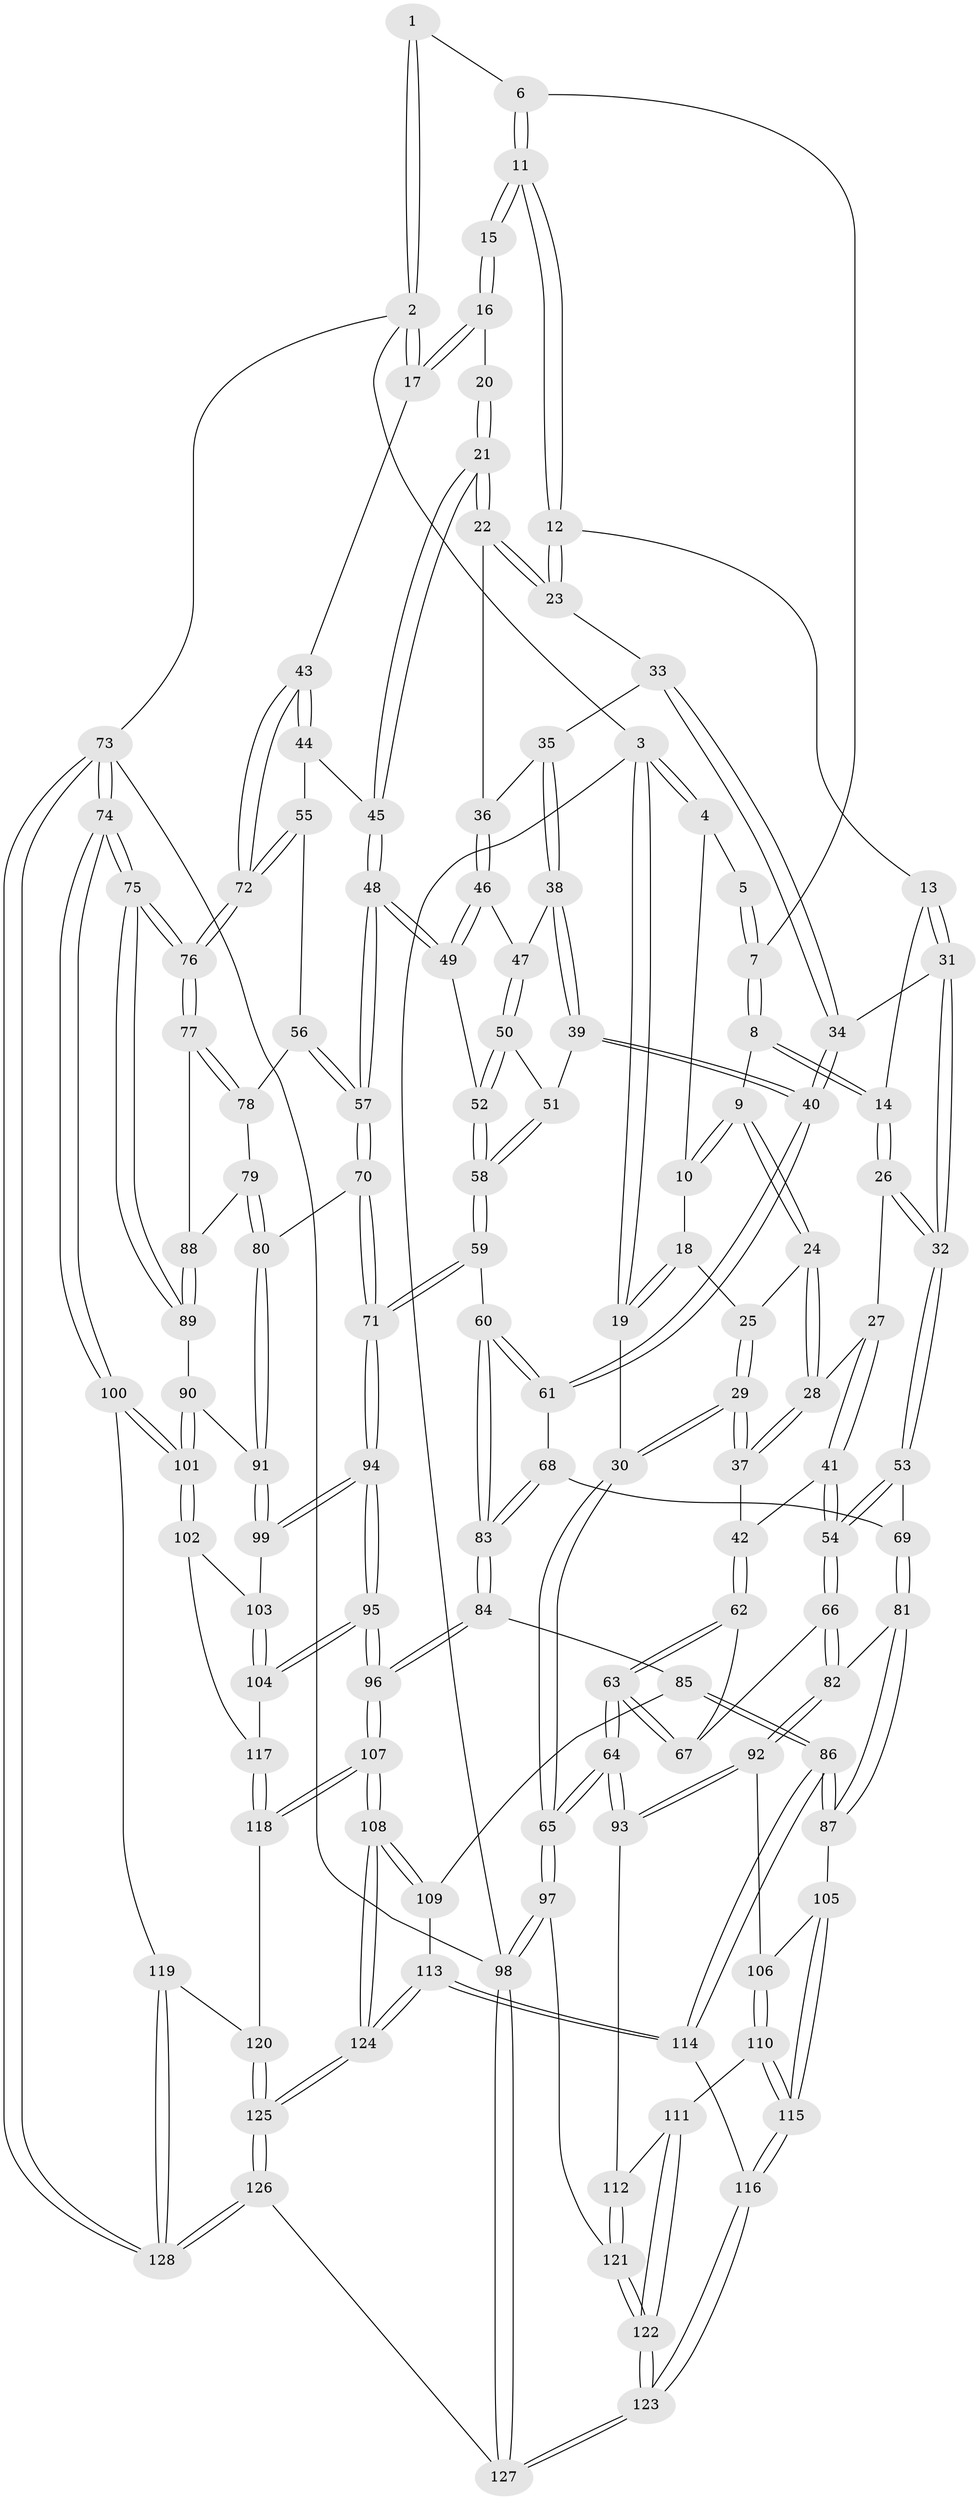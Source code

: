 // coarse degree distribution, {4: 0.45, 6: 0.1, 3: 0.075, 5: 0.375}
// Generated by graph-tools (version 1.1) at 2025/42/03/06/25 10:42:35]
// undirected, 128 vertices, 317 edges
graph export_dot {
graph [start="1"]
  node [color=gray90,style=filled];
  1 [pos="+0.5387880581524148+0"];
  2 [pos="+1+0"];
  3 [pos="+0+0"];
  4 [pos="+0.19198119006533163+0"];
  5 [pos="+0.2130611909708586+0"];
  6 [pos="+0.5585410172403491+0"];
  7 [pos="+0.34410632409175984+0.07441684477867397"];
  8 [pos="+0.36465960996015145+0.1747579207664565"];
  9 [pos="+0.2406046341168525+0.16634252897736249"];
  10 [pos="+0.21288613757025857+0.12971511988089005"];
  11 [pos="+0.5770624183410343+0.11093197604389227"];
  12 [pos="+0.5626341740683358+0.1443492111517551"];
  13 [pos="+0.5078881872887971+0.17561160739195206"];
  14 [pos="+0.3671195766626101+0.17647865848347236"];
  15 [pos="+0.6847346686376148+0.1084892182847093"];
  16 [pos="+1+0"];
  17 [pos="+1+0"];
  18 [pos="+0.07952171734646235+0.15352521361616595"];
  19 [pos="+0+0"];
  20 [pos="+0.7727613708916242+0.17007326994922323"];
  21 [pos="+0.8299889724903565+0.30591878947716306"];
  22 [pos="+0.7781217993416212+0.3029612433797517"];
  23 [pos="+0.6021673517449024+0.2046064505647129"];
  24 [pos="+0.18913338814201822+0.2665700732611654"];
  25 [pos="+0.11912645167360833+0.24799922107249395"];
  26 [pos="+0.31673304408746994+0.3465445320862314"];
  27 [pos="+0.20383663399069954+0.2985035872788616"];
  28 [pos="+0.2020959142683394+0.2962788469011576"];
  29 [pos="+0+0.36984216118247004"];
  30 [pos="+0+0.376128903523082"];
  31 [pos="+0.4597514693637571+0.3867091497019955"];
  32 [pos="+0.3420776110322069+0.39710157105610533"];
  33 [pos="+0.6075687370387918+0.2802369020062552"];
  34 [pos="+0.49316422982247293+0.41171816439565745"];
  35 [pos="+0.621082590645194+0.325752328757911"];
  36 [pos="+0.6888349992447242+0.3575862304780156"];
  37 [pos="+0.029223331623667692+0.390804575601693"];
  38 [pos="+0.5976655769432005+0.38108356806128146"];
  39 [pos="+0.517074103776996+0.4079459968909158"];
  40 [pos="+0.4940427305771912+0.4125943802652732"];
  41 [pos="+0.1564067447743124+0.4299483628443139"];
  42 [pos="+0.08791881233739185+0.42150190132441234"];
  43 [pos="+1+0"];
  44 [pos="+0.8615293017092862+0.3166189100281861"];
  45 [pos="+0.8514335933321778+0.3159420402445247"];
  46 [pos="+0.6790206803842669+0.38828966142474963"];
  47 [pos="+0.6358061066929135+0.40822216312072446"];
  48 [pos="+0.7371938650966467+0.46286167727058"];
  49 [pos="+0.724340602899799+0.4586940672128947"];
  50 [pos="+0.6355043724470838+0.4294577167188396"];
  51 [pos="+0.6273623158445965+0.4468573581371932"];
  52 [pos="+0.7152113990396832+0.46032632567449216"];
  53 [pos="+0.29912473628034125+0.47762086605350124"];
  54 [pos="+0.23871958236541851+0.49778005424455524"];
  55 [pos="+0.9035514867090495+0.4269107091422085"];
  56 [pos="+0.8958171681742841+0.46376755257232233"];
  57 [pos="+0.7518162371755706+0.5047426571152732"];
  58 [pos="+0.6219586937094004+0.5018831623009471"];
  59 [pos="+0.5928889853474103+0.5441508950424327"];
  60 [pos="+0.5429488057220484+0.5518485864024897"];
  61 [pos="+0.5220711781509098+0.5174890719457963"];
  62 [pos="+0.09345597695923326+0.5223033419600889"];
  63 [pos="+0+0.6479418614564848"];
  64 [pos="+0+0.6518157625106696"];
  65 [pos="+0+0.6535821997568926"];
  66 [pos="+0.20469428669624404+0.5530985893887357"];
  67 [pos="+0.19618397465876955+0.5530682433141659"];
  68 [pos="+0.3947761237568715+0.5225745928390414"];
  69 [pos="+0.32849650633502125+0.5131748171384021"];
  70 [pos="+0.7506834312473325+0.5507727907071577"];
  71 [pos="+0.6975241242807695+0.5914693369584139"];
  72 [pos="+1+0.4984391372052164"];
  73 [pos="+1+1"];
  74 [pos="+1+0.828069821136649"];
  75 [pos="+1+0.6862548391321694"];
  76 [pos="+1+0.5817031174113539"];
  77 [pos="+1+0.5646943350336336"];
  78 [pos="+0.8969920749742541+0.4801618936488321"];
  79 [pos="+0.8848835928611896+0.5448272000218807"];
  80 [pos="+0.8473973231316443+0.5882691941732883"];
  81 [pos="+0.38084379644407523+0.6619991729946643"];
  82 [pos="+0.2073664066773142+0.6562674980059287"];
  83 [pos="+0.4983293436578993+0.6547329337589437"];
  84 [pos="+0.49623099710155716+0.6604642480214999"];
  85 [pos="+0.4851374675645444+0.6670694219256368"];
  86 [pos="+0.415155784486634+0.689223234150468"];
  87 [pos="+0.41407742639032297+0.689027397222717"];
  88 [pos="+0.9570921000335081+0.5759145205997326"];
  89 [pos="+0.9338560933755226+0.6543175880265638"];
  90 [pos="+0.9048986562721286+0.6632219825682504"];
  91 [pos="+0.8568426877374729+0.6479668010791693"];
  92 [pos="+0.18408266136987028+0.6917580618412046"];
  93 [pos="+0.13590609624119177+0.7135680961938701"];
  94 [pos="+0.704912813125381+0.7218484905669932"];
  95 [pos="+0.6943698405382874+0.7447239488713082"];
  96 [pos="+0.6794305941200328+0.759523092179797"];
  97 [pos="+0+0.7687311236182669"];
  98 [pos="+0+1"];
  99 [pos="+0.8538949517771723+0.6514093708003479"];
  100 [pos="+1+0.8416117192640117"];
  101 [pos="+0.9486974878548049+0.7783532529330459"];
  102 [pos="+0.8760588810427071+0.7772160673150895"];
  103 [pos="+0.8561249245641663+0.7351092936176927"];
  104 [pos="+0.7456423856653206+0.756363885278062"];
  105 [pos="+0.33758927207827644+0.7544497834573867"];
  106 [pos="+0.20937474089014632+0.7173442936438125"];
  107 [pos="+0.6618790838909774+0.8896216862229719"];
  108 [pos="+0.6429774931308009+0.9378103000067982"];
  109 [pos="+0.5106120111175406+0.7625116849454626"];
  110 [pos="+0.26116316747554863+0.8185777705585585"];
  111 [pos="+0.19573683723411642+0.8316794035347701"];
  112 [pos="+0.1369681534476402+0.7893936573870709"];
  113 [pos="+0.4839220746551473+0.9078476676031367"];
  114 [pos="+0.4372307679384023+0.8756436022866809"];
  115 [pos="+0.2941280859562597+0.8361561734730943"];
  116 [pos="+0.31169259798417553+0.8873293014693615"];
  117 [pos="+0.8487404316144928+0.7993543320080757"];
  118 [pos="+0.841529130330967+0.8446268695097859"];
  119 [pos="+0.9404982433435284+0.907496231755767"];
  120 [pos="+0.9002054050228017+0.9110777102187285"];
  121 [pos="+0.08327974577111986+0.8806025125783871"];
  122 [pos="+0.1680721755969616+1"];
  123 [pos="+0.19451914445725946+1"];
  124 [pos="+0.6167209081743038+1"];
  125 [pos="+0.6301513267460258+1"];
  126 [pos="+0.6248004743664749+1"];
  127 [pos="+0.18610323115791566+1"];
  128 [pos="+0.9304610545606302+1"];
  1 -- 2;
  1 -- 2;
  1 -- 6;
  2 -- 3;
  2 -- 17;
  2 -- 17;
  2 -- 73;
  3 -- 4;
  3 -- 4;
  3 -- 19;
  3 -- 19;
  3 -- 98;
  4 -- 5;
  4 -- 10;
  5 -- 7;
  5 -- 7;
  6 -- 7;
  6 -- 11;
  6 -- 11;
  7 -- 8;
  7 -- 8;
  8 -- 9;
  8 -- 14;
  8 -- 14;
  9 -- 10;
  9 -- 10;
  9 -- 24;
  9 -- 24;
  10 -- 18;
  11 -- 12;
  11 -- 12;
  11 -- 15;
  11 -- 15;
  12 -- 13;
  12 -- 23;
  12 -- 23;
  13 -- 14;
  13 -- 31;
  13 -- 31;
  14 -- 26;
  14 -- 26;
  15 -- 16;
  15 -- 16;
  16 -- 17;
  16 -- 17;
  16 -- 20;
  17 -- 43;
  18 -- 19;
  18 -- 19;
  18 -- 25;
  19 -- 30;
  20 -- 21;
  20 -- 21;
  21 -- 22;
  21 -- 22;
  21 -- 45;
  21 -- 45;
  22 -- 23;
  22 -- 23;
  22 -- 36;
  23 -- 33;
  24 -- 25;
  24 -- 28;
  24 -- 28;
  25 -- 29;
  25 -- 29;
  26 -- 27;
  26 -- 32;
  26 -- 32;
  27 -- 28;
  27 -- 41;
  27 -- 41;
  28 -- 37;
  28 -- 37;
  29 -- 30;
  29 -- 30;
  29 -- 37;
  29 -- 37;
  30 -- 65;
  30 -- 65;
  31 -- 32;
  31 -- 32;
  31 -- 34;
  32 -- 53;
  32 -- 53;
  33 -- 34;
  33 -- 34;
  33 -- 35;
  34 -- 40;
  34 -- 40;
  35 -- 36;
  35 -- 38;
  35 -- 38;
  36 -- 46;
  36 -- 46;
  37 -- 42;
  38 -- 39;
  38 -- 39;
  38 -- 47;
  39 -- 40;
  39 -- 40;
  39 -- 51;
  40 -- 61;
  40 -- 61;
  41 -- 42;
  41 -- 54;
  41 -- 54;
  42 -- 62;
  42 -- 62;
  43 -- 44;
  43 -- 44;
  43 -- 72;
  43 -- 72;
  44 -- 45;
  44 -- 55;
  45 -- 48;
  45 -- 48;
  46 -- 47;
  46 -- 49;
  46 -- 49;
  47 -- 50;
  47 -- 50;
  48 -- 49;
  48 -- 49;
  48 -- 57;
  48 -- 57;
  49 -- 52;
  50 -- 51;
  50 -- 52;
  50 -- 52;
  51 -- 58;
  51 -- 58;
  52 -- 58;
  52 -- 58;
  53 -- 54;
  53 -- 54;
  53 -- 69;
  54 -- 66;
  54 -- 66;
  55 -- 56;
  55 -- 72;
  55 -- 72;
  56 -- 57;
  56 -- 57;
  56 -- 78;
  57 -- 70;
  57 -- 70;
  58 -- 59;
  58 -- 59;
  59 -- 60;
  59 -- 71;
  59 -- 71;
  60 -- 61;
  60 -- 61;
  60 -- 83;
  60 -- 83;
  61 -- 68;
  62 -- 63;
  62 -- 63;
  62 -- 67;
  63 -- 64;
  63 -- 64;
  63 -- 67;
  63 -- 67;
  64 -- 65;
  64 -- 65;
  64 -- 93;
  64 -- 93;
  65 -- 97;
  65 -- 97;
  66 -- 67;
  66 -- 82;
  66 -- 82;
  68 -- 69;
  68 -- 83;
  68 -- 83;
  69 -- 81;
  69 -- 81;
  70 -- 71;
  70 -- 71;
  70 -- 80;
  71 -- 94;
  71 -- 94;
  72 -- 76;
  72 -- 76;
  73 -- 74;
  73 -- 74;
  73 -- 128;
  73 -- 128;
  73 -- 98;
  74 -- 75;
  74 -- 75;
  74 -- 100;
  74 -- 100;
  75 -- 76;
  75 -- 76;
  75 -- 89;
  75 -- 89;
  76 -- 77;
  76 -- 77;
  77 -- 78;
  77 -- 78;
  77 -- 88;
  78 -- 79;
  79 -- 80;
  79 -- 80;
  79 -- 88;
  80 -- 91;
  80 -- 91;
  81 -- 82;
  81 -- 87;
  81 -- 87;
  82 -- 92;
  82 -- 92;
  83 -- 84;
  83 -- 84;
  84 -- 85;
  84 -- 96;
  84 -- 96;
  85 -- 86;
  85 -- 86;
  85 -- 109;
  86 -- 87;
  86 -- 87;
  86 -- 114;
  86 -- 114;
  87 -- 105;
  88 -- 89;
  88 -- 89;
  89 -- 90;
  90 -- 91;
  90 -- 101;
  90 -- 101;
  91 -- 99;
  91 -- 99;
  92 -- 93;
  92 -- 93;
  92 -- 106;
  93 -- 112;
  94 -- 95;
  94 -- 95;
  94 -- 99;
  94 -- 99;
  95 -- 96;
  95 -- 96;
  95 -- 104;
  95 -- 104;
  96 -- 107;
  96 -- 107;
  97 -- 98;
  97 -- 98;
  97 -- 121;
  98 -- 127;
  98 -- 127;
  99 -- 103;
  100 -- 101;
  100 -- 101;
  100 -- 119;
  101 -- 102;
  101 -- 102;
  102 -- 103;
  102 -- 117;
  103 -- 104;
  103 -- 104;
  104 -- 117;
  105 -- 106;
  105 -- 115;
  105 -- 115;
  106 -- 110;
  106 -- 110;
  107 -- 108;
  107 -- 108;
  107 -- 118;
  107 -- 118;
  108 -- 109;
  108 -- 109;
  108 -- 124;
  108 -- 124;
  109 -- 113;
  110 -- 111;
  110 -- 115;
  110 -- 115;
  111 -- 112;
  111 -- 122;
  111 -- 122;
  112 -- 121;
  112 -- 121;
  113 -- 114;
  113 -- 114;
  113 -- 124;
  113 -- 124;
  114 -- 116;
  115 -- 116;
  115 -- 116;
  116 -- 123;
  116 -- 123;
  117 -- 118;
  117 -- 118;
  118 -- 120;
  119 -- 120;
  119 -- 128;
  119 -- 128;
  120 -- 125;
  120 -- 125;
  121 -- 122;
  121 -- 122;
  122 -- 123;
  122 -- 123;
  123 -- 127;
  123 -- 127;
  124 -- 125;
  124 -- 125;
  125 -- 126;
  125 -- 126;
  126 -- 127;
  126 -- 128;
  126 -- 128;
}
